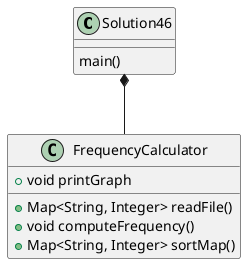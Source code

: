 @startuml
'https://plantuml.com/class-diagram



Solution46 *-- FrequencyCalculator

class FrequencyCalculator {
+Map<String, Integer> readFile()
+void computeFrequency()
+Map<String, Integer> sortMap()
+void printGraph
}

class Solution46 {
main()
}

@enduml
